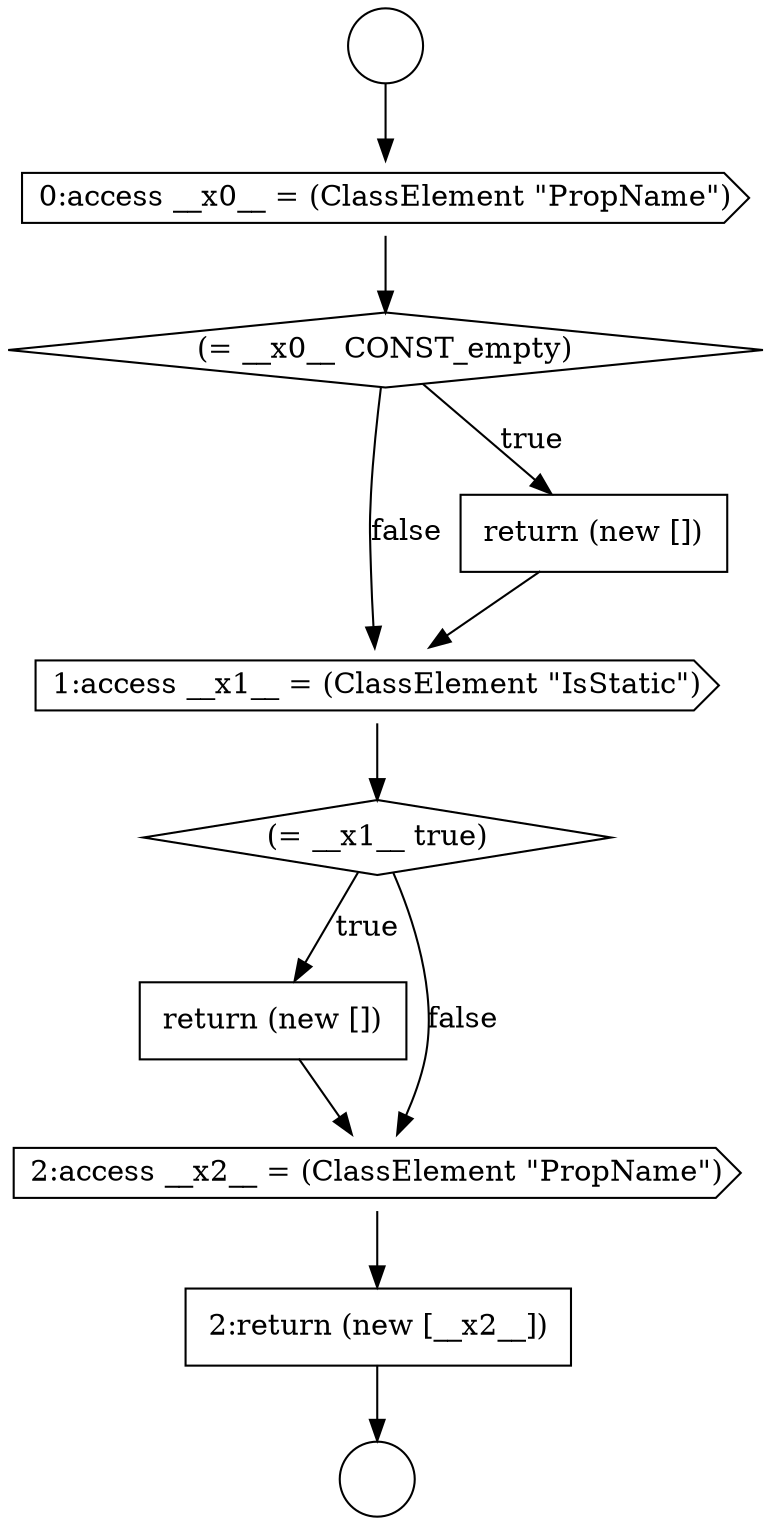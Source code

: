 digraph {
  node8490 [shape=cds, label=<<font color="black">1:access __x1__ = (ClassElement &quot;IsStatic&quot;)</font>> color="black" fillcolor="white" style=filled]
  node8487 [shape=cds, label=<<font color="black">0:access __x0__ = (ClassElement &quot;PropName&quot;)</font>> color="black" fillcolor="white" style=filled]
  node8494 [shape=none, margin=0, label=<<font color="black">
    <table border="0" cellborder="1" cellspacing="0" cellpadding="10">
      <tr><td align="left">2:return (new [__x2__])</td></tr>
    </table>
  </font>> color="black" fillcolor="white" style=filled]
  node8486 [shape=circle label=" " color="black" fillcolor="white" style=filled]
  node8491 [shape=diamond, label=<<font color="black">(= __x1__ true)</font>> color="black" fillcolor="white" style=filled]
  node8492 [shape=none, margin=0, label=<<font color="black">
    <table border="0" cellborder="1" cellspacing="0" cellpadding="10">
      <tr><td align="left">return (new [])</td></tr>
    </table>
  </font>> color="black" fillcolor="white" style=filled]
  node8485 [shape=circle label=" " color="black" fillcolor="white" style=filled]
  node8488 [shape=diamond, label=<<font color="black">(= __x0__ CONST_empty)</font>> color="black" fillcolor="white" style=filled]
  node8489 [shape=none, margin=0, label=<<font color="black">
    <table border="0" cellborder="1" cellspacing="0" cellpadding="10">
      <tr><td align="left">return (new [])</td></tr>
    </table>
  </font>> color="black" fillcolor="white" style=filled]
  node8493 [shape=cds, label=<<font color="black">2:access __x2__ = (ClassElement &quot;PropName&quot;)</font>> color="black" fillcolor="white" style=filled]
  node8485 -> node8487 [ color="black"]
  node8491 -> node8492 [label=<<font color="black">true</font>> color="black"]
  node8491 -> node8493 [label=<<font color="black">false</font>> color="black"]
  node8489 -> node8490 [ color="black"]
  node8493 -> node8494 [ color="black"]
  node8490 -> node8491 [ color="black"]
  node8488 -> node8489 [label=<<font color="black">true</font>> color="black"]
  node8488 -> node8490 [label=<<font color="black">false</font>> color="black"]
  node8487 -> node8488 [ color="black"]
  node8494 -> node8486 [ color="black"]
  node8492 -> node8493 [ color="black"]
}
